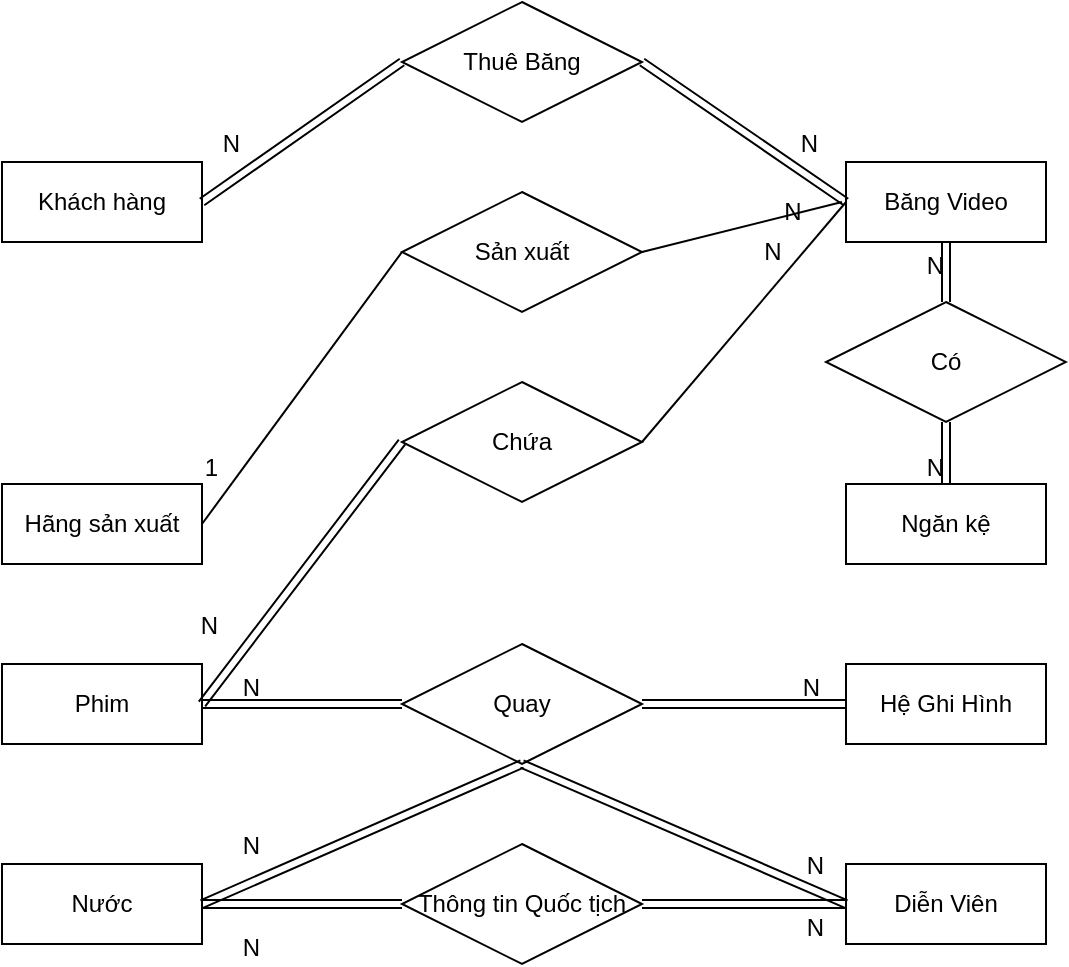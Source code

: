 <mxfile version="26.2.9">
  <diagram name="Page-1" id="sE5Lu7oL2mz3EywR8Kwq">
    <mxGraphModel dx="506" dy="530" grid="1" gridSize="10" guides="1" tooltips="1" connect="1" arrows="1" fold="1" page="1" pageScale="1" pageWidth="850" pageHeight="1100" math="0" shadow="0">
      <root>
        <mxCell id="0" />
        <mxCell id="1" parent="0" />
        <mxCell id="dkwdVcKG5z0yBtyaXRZx-1" value="Khách hàng" style="whiteSpace=wrap;html=1;align=center;" vertex="1" parent="1">
          <mxGeometry x="200" y="90" width="100" height="40" as="geometry" />
        </mxCell>
        <mxCell id="dkwdVcKG5z0yBtyaXRZx-2" value="Băng Video" style="whiteSpace=wrap;html=1;align=center;" vertex="1" parent="1">
          <mxGeometry x="622" y="90" width="100" height="40" as="geometry" />
        </mxCell>
        <mxCell id="dkwdVcKG5z0yBtyaXRZx-3" value="Hãng sản xuất" style="whiteSpace=wrap;html=1;align=center;" vertex="1" parent="1">
          <mxGeometry x="200" y="251" width="100" height="40" as="geometry" />
        </mxCell>
        <mxCell id="dkwdVcKG5z0yBtyaXRZx-4" value="Phim" style="whiteSpace=wrap;html=1;align=center;" vertex="1" parent="1">
          <mxGeometry x="200" y="341" width="100" height="40" as="geometry" />
        </mxCell>
        <mxCell id="dkwdVcKG5z0yBtyaXRZx-5" value="Ngăn kệ" style="whiteSpace=wrap;html=1;align=center;" vertex="1" parent="1">
          <mxGeometry x="622" y="251" width="100" height="40" as="geometry" />
        </mxCell>
        <mxCell id="dkwdVcKG5z0yBtyaXRZx-6" value="Nước" style="whiteSpace=wrap;html=1;align=center;" vertex="1" parent="1">
          <mxGeometry x="200" y="441" width="100" height="40" as="geometry" />
        </mxCell>
        <mxCell id="dkwdVcKG5z0yBtyaXRZx-7" value="Diễn Viên" style="whiteSpace=wrap;html=1;align=center;" vertex="1" parent="1">
          <mxGeometry x="622" y="441" width="100" height="40" as="geometry" />
        </mxCell>
        <mxCell id="dkwdVcKG5z0yBtyaXRZx-8" value="Hệ Ghi Hình" style="whiteSpace=wrap;html=1;align=center;" vertex="1" parent="1">
          <mxGeometry x="622" y="341" width="100" height="40" as="geometry" />
        </mxCell>
        <mxCell id="dkwdVcKG5z0yBtyaXRZx-19" value="Thuê Băng" style="shape=rhombus;perimeter=rhombusPerimeter;whiteSpace=wrap;html=1;align=center;" vertex="1" parent="1">
          <mxGeometry x="400" y="10" width="120" height="60" as="geometry" />
        </mxCell>
        <mxCell id="dkwdVcKG5z0yBtyaXRZx-20" value="" style="shape=link;html=1;rounded=0;exitX=0;exitY=0.5;exitDx=0;exitDy=0;entryX=1;entryY=0.5;entryDx=0;entryDy=0;" edge="1" parent="1" source="dkwdVcKG5z0yBtyaXRZx-19" target="dkwdVcKG5z0yBtyaXRZx-1">
          <mxGeometry relative="1" as="geometry">
            <mxPoint x="440" y="270" as="sourcePoint" />
            <mxPoint x="600" y="270" as="targetPoint" />
          </mxGeometry>
        </mxCell>
        <mxCell id="dkwdVcKG5z0yBtyaXRZx-21" value="N" style="resizable=0;html=1;whiteSpace=wrap;align=right;verticalAlign=bottom;" connectable="0" vertex="1" parent="dkwdVcKG5z0yBtyaXRZx-20">
          <mxGeometry x="1" relative="1" as="geometry">
            <mxPoint x="20" y="-20" as="offset" />
          </mxGeometry>
        </mxCell>
        <mxCell id="dkwdVcKG5z0yBtyaXRZx-23" value="" style="shape=link;html=1;rounded=0;exitX=1;exitY=0.5;exitDx=0;exitDy=0;entryX=0;entryY=0.5;entryDx=0;entryDy=0;" edge="1" parent="1" source="dkwdVcKG5z0yBtyaXRZx-19" target="dkwdVcKG5z0yBtyaXRZx-2">
          <mxGeometry relative="1" as="geometry">
            <mxPoint x="410" y="50" as="sourcePoint" />
            <mxPoint x="310" y="120" as="targetPoint" />
          </mxGeometry>
        </mxCell>
        <mxCell id="dkwdVcKG5z0yBtyaXRZx-24" value="N" style="resizable=0;html=1;whiteSpace=wrap;align=right;verticalAlign=bottom;" connectable="0" vertex="1" parent="dkwdVcKG5z0yBtyaXRZx-23">
          <mxGeometry x="1" relative="1" as="geometry">
            <mxPoint x="-12" y="-20" as="offset" />
          </mxGeometry>
        </mxCell>
        <mxCell id="dkwdVcKG5z0yBtyaXRZx-27" value="Sản xuất" style="shape=rhombus;perimeter=rhombusPerimeter;whiteSpace=wrap;html=1;align=center;" vertex="1" parent="1">
          <mxGeometry x="400" y="105" width="120" height="60" as="geometry" />
        </mxCell>
        <mxCell id="dkwdVcKG5z0yBtyaXRZx-28" value="" style="endArrow=none;html=1;rounded=0;exitX=0;exitY=0.5;exitDx=0;exitDy=0;entryX=1;entryY=0.5;entryDx=0;entryDy=0;" edge="1" parent="1" source="dkwdVcKG5z0yBtyaXRZx-27" target="dkwdVcKG5z0yBtyaXRZx-3">
          <mxGeometry relative="1" as="geometry">
            <mxPoint x="450" y="390" as="sourcePoint" />
            <mxPoint x="610" y="390" as="targetPoint" />
          </mxGeometry>
        </mxCell>
        <mxCell id="dkwdVcKG5z0yBtyaXRZx-29" value="1" style="resizable=0;html=1;whiteSpace=wrap;align=right;verticalAlign=bottom;" connectable="0" vertex="1" parent="dkwdVcKG5z0yBtyaXRZx-28">
          <mxGeometry x="1" relative="1" as="geometry">
            <mxPoint x="10" y="-20" as="offset" />
          </mxGeometry>
        </mxCell>
        <mxCell id="dkwdVcKG5z0yBtyaXRZx-30" value="" style="endArrow=none;html=1;rounded=0;exitX=1;exitY=0.5;exitDx=0;exitDy=0;" edge="1" parent="1" source="dkwdVcKG5z0yBtyaXRZx-27">
          <mxGeometry relative="1" as="geometry">
            <mxPoint x="400" y="380" as="sourcePoint" />
            <mxPoint x="620" y="110" as="targetPoint" />
          </mxGeometry>
        </mxCell>
        <mxCell id="dkwdVcKG5z0yBtyaXRZx-31" value="N" style="text;html=1;align=center;verticalAlign=middle;resizable=0;points=[];autosize=1;strokeColor=none;fillColor=none;" vertex="1" parent="1">
          <mxGeometry x="580" y="100" width="30" height="30" as="geometry" />
        </mxCell>
        <mxCell id="dkwdVcKG5z0yBtyaXRZx-33" value="Có" style="shape=rhombus;perimeter=rhombusPerimeter;whiteSpace=wrap;html=1;align=center;" vertex="1" parent="1">
          <mxGeometry x="612" y="160" width="120" height="60" as="geometry" />
        </mxCell>
        <mxCell id="dkwdVcKG5z0yBtyaXRZx-36" value="" style="shape=link;html=1;rounded=0;exitX=0.5;exitY=1;exitDx=0;exitDy=0;entryX=0.5;entryY=0;entryDx=0;entryDy=0;" edge="1" parent="1" source="dkwdVcKG5z0yBtyaXRZx-33" target="dkwdVcKG5z0yBtyaXRZx-5">
          <mxGeometry relative="1" as="geometry">
            <mxPoint x="500" y="280" as="sourcePoint" />
            <mxPoint x="660" y="280" as="targetPoint" />
          </mxGeometry>
        </mxCell>
        <mxCell id="dkwdVcKG5z0yBtyaXRZx-37" value="N" style="resizable=0;html=1;whiteSpace=wrap;align=right;verticalAlign=bottom;" connectable="0" vertex="1" parent="dkwdVcKG5z0yBtyaXRZx-36">
          <mxGeometry x="1" relative="1" as="geometry" />
        </mxCell>
        <mxCell id="dkwdVcKG5z0yBtyaXRZx-38" value="" style="shape=link;html=1;rounded=0;entryX=0.5;entryY=1;entryDx=0;entryDy=0;" edge="1" parent="1" source="dkwdVcKG5z0yBtyaXRZx-33" target="dkwdVcKG5z0yBtyaXRZx-2">
          <mxGeometry relative="1" as="geometry">
            <mxPoint x="500" y="280" as="sourcePoint" />
            <mxPoint x="590" y="220" as="targetPoint" />
          </mxGeometry>
        </mxCell>
        <mxCell id="dkwdVcKG5z0yBtyaXRZx-39" value="N" style="resizable=0;html=1;whiteSpace=wrap;align=right;verticalAlign=bottom;" connectable="0" vertex="1" parent="dkwdVcKG5z0yBtyaXRZx-38">
          <mxGeometry x="1" relative="1" as="geometry">
            <mxPoint y="20" as="offset" />
          </mxGeometry>
        </mxCell>
        <mxCell id="dkwdVcKG5z0yBtyaXRZx-40" value="Chứa" style="shape=rhombus;perimeter=rhombusPerimeter;whiteSpace=wrap;html=1;align=center;" vertex="1" parent="1">
          <mxGeometry x="400" y="200" width="120" height="60" as="geometry" />
        </mxCell>
        <mxCell id="dkwdVcKG5z0yBtyaXRZx-41" value="" style="endArrow=none;html=1;rounded=0;exitX=1;exitY=0.5;exitDx=0;exitDy=0;entryX=0;entryY=0.5;entryDx=0;entryDy=0;" edge="1" parent="1" source="dkwdVcKG5z0yBtyaXRZx-40" target="dkwdVcKG5z0yBtyaXRZx-2">
          <mxGeometry relative="1" as="geometry">
            <mxPoint x="400" y="280" as="sourcePoint" />
            <mxPoint x="560" y="280" as="targetPoint" />
          </mxGeometry>
        </mxCell>
        <mxCell id="dkwdVcKG5z0yBtyaXRZx-42" value="N" style="text;html=1;align=center;verticalAlign=middle;resizable=0;points=[];autosize=1;strokeColor=none;fillColor=none;" vertex="1" parent="1">
          <mxGeometry x="570" y="120" width="30" height="30" as="geometry" />
        </mxCell>
        <mxCell id="dkwdVcKG5z0yBtyaXRZx-45" value="" style="shape=link;html=1;rounded=0;exitX=0;exitY=0.5;exitDx=0;exitDy=0;entryX=1;entryY=0.5;entryDx=0;entryDy=0;" edge="1" parent="1" source="dkwdVcKG5z0yBtyaXRZx-40" target="dkwdVcKG5z0yBtyaXRZx-4">
          <mxGeometry relative="1" as="geometry">
            <mxPoint x="400" y="380" as="sourcePoint" />
            <mxPoint x="560" y="380" as="targetPoint" />
          </mxGeometry>
        </mxCell>
        <mxCell id="dkwdVcKG5z0yBtyaXRZx-46" value="N" style="resizable=0;html=1;whiteSpace=wrap;align=right;verticalAlign=bottom;" connectable="0" vertex="1" parent="dkwdVcKG5z0yBtyaXRZx-45">
          <mxGeometry x="1" relative="1" as="geometry">
            <mxPoint x="10" y="-31" as="offset" />
          </mxGeometry>
        </mxCell>
        <mxCell id="dkwdVcKG5z0yBtyaXRZx-47" value="Quay" style="shape=rhombus;perimeter=rhombusPerimeter;whiteSpace=wrap;html=1;align=center;" vertex="1" parent="1">
          <mxGeometry x="400" y="331" width="120" height="60" as="geometry" />
        </mxCell>
        <mxCell id="dkwdVcKG5z0yBtyaXRZx-48" value="" style="shape=link;html=1;rounded=0;exitX=0;exitY=0.5;exitDx=0;exitDy=0;entryX=1;entryY=0.5;entryDx=0;entryDy=0;" edge="1" parent="1" source="dkwdVcKG5z0yBtyaXRZx-47" target="dkwdVcKG5z0yBtyaXRZx-4">
          <mxGeometry relative="1" as="geometry">
            <mxPoint x="400" y="380" as="sourcePoint" />
            <mxPoint x="560" y="380" as="targetPoint" />
          </mxGeometry>
        </mxCell>
        <mxCell id="dkwdVcKG5z0yBtyaXRZx-49" value="N" style="resizable=0;html=1;whiteSpace=wrap;align=right;verticalAlign=bottom;" connectable="0" vertex="1" parent="dkwdVcKG5z0yBtyaXRZx-48">
          <mxGeometry x="1" relative="1" as="geometry">
            <mxPoint x="30" as="offset" />
          </mxGeometry>
        </mxCell>
        <mxCell id="dkwdVcKG5z0yBtyaXRZx-50" value="" style="shape=link;html=1;rounded=0;exitX=1;exitY=0.5;exitDx=0;exitDy=0;entryX=0;entryY=0.5;entryDx=0;entryDy=0;" edge="1" parent="1" source="dkwdVcKG5z0yBtyaXRZx-47" target="dkwdVcKG5z0yBtyaXRZx-8">
          <mxGeometry relative="1" as="geometry">
            <mxPoint x="410" y="371" as="sourcePoint" />
            <mxPoint x="310" y="371" as="targetPoint" />
          </mxGeometry>
        </mxCell>
        <mxCell id="dkwdVcKG5z0yBtyaXRZx-51" value="N" style="resizable=0;html=1;whiteSpace=wrap;align=right;verticalAlign=bottom;" connectable="0" vertex="1" parent="dkwdVcKG5z0yBtyaXRZx-50">
          <mxGeometry x="1" relative="1" as="geometry">
            <mxPoint x="-12" as="offset" />
          </mxGeometry>
        </mxCell>
        <mxCell id="dkwdVcKG5z0yBtyaXRZx-52" value="" style="shape=link;html=1;rounded=0;entryX=1;entryY=0.5;entryDx=0;entryDy=0;exitX=0.5;exitY=1;exitDx=0;exitDy=0;" edge="1" parent="1" source="dkwdVcKG5z0yBtyaXRZx-47" target="dkwdVcKG5z0yBtyaXRZx-6">
          <mxGeometry relative="1" as="geometry">
            <mxPoint x="400" y="480" as="sourcePoint" />
            <mxPoint x="560" y="480" as="targetPoint" />
          </mxGeometry>
        </mxCell>
        <mxCell id="dkwdVcKG5z0yBtyaXRZx-53" value="N" style="resizable=0;html=1;whiteSpace=wrap;align=right;verticalAlign=bottom;" connectable="0" vertex="1" parent="dkwdVcKG5z0yBtyaXRZx-52">
          <mxGeometry x="1" relative="1" as="geometry">
            <mxPoint x="30" y="-20" as="offset" />
          </mxGeometry>
        </mxCell>
        <mxCell id="dkwdVcKG5z0yBtyaXRZx-54" value="" style="shape=link;html=1;rounded=0;exitX=0.5;exitY=1;exitDx=0;exitDy=0;entryX=0;entryY=0.5;entryDx=0;entryDy=0;" edge="1" parent="1" source="dkwdVcKG5z0yBtyaXRZx-47" target="dkwdVcKG5z0yBtyaXRZx-7">
          <mxGeometry relative="1" as="geometry">
            <mxPoint x="400" y="480" as="sourcePoint" />
            <mxPoint x="560" y="480" as="targetPoint" />
          </mxGeometry>
        </mxCell>
        <mxCell id="dkwdVcKG5z0yBtyaXRZx-55" value="N" style="resizable=0;html=1;whiteSpace=wrap;align=right;verticalAlign=bottom;" connectable="0" vertex="1" parent="dkwdVcKG5z0yBtyaXRZx-54">
          <mxGeometry x="1" relative="1" as="geometry">
            <mxPoint x="-10" y="-11" as="offset" />
          </mxGeometry>
        </mxCell>
        <mxCell id="dkwdVcKG5z0yBtyaXRZx-57" value="Thông tin Quốc tịch" style="shape=rhombus;perimeter=rhombusPerimeter;whiteSpace=wrap;html=1;align=center;" vertex="1" parent="1">
          <mxGeometry x="400" y="431" width="120" height="60" as="geometry" />
        </mxCell>
        <mxCell id="dkwdVcKG5z0yBtyaXRZx-58" value="" style="shape=link;html=1;rounded=0;exitX=0;exitY=0.5;exitDx=0;exitDy=0;entryX=1;entryY=0.5;entryDx=0;entryDy=0;" edge="1" parent="1" source="dkwdVcKG5z0yBtyaXRZx-57" target="dkwdVcKG5z0yBtyaXRZx-6">
          <mxGeometry relative="1" as="geometry">
            <mxPoint x="400" y="480" as="sourcePoint" />
            <mxPoint x="560" y="480" as="targetPoint" />
          </mxGeometry>
        </mxCell>
        <mxCell id="dkwdVcKG5z0yBtyaXRZx-59" value="N" style="resizable=0;html=1;whiteSpace=wrap;align=right;verticalAlign=bottom;" connectable="0" vertex="1" parent="dkwdVcKG5z0yBtyaXRZx-58">
          <mxGeometry x="1" relative="1" as="geometry">
            <mxPoint x="30" y="30" as="offset" />
          </mxGeometry>
        </mxCell>
        <mxCell id="dkwdVcKG5z0yBtyaXRZx-60" value="" style="shape=link;html=1;rounded=0;exitX=1;exitY=0.5;exitDx=0;exitDy=0;entryX=0;entryY=0.5;entryDx=0;entryDy=0;" edge="1" parent="1" source="dkwdVcKG5z0yBtyaXRZx-57" target="dkwdVcKG5z0yBtyaXRZx-7">
          <mxGeometry relative="1" as="geometry">
            <mxPoint x="410" y="471" as="sourcePoint" />
            <mxPoint x="310" y="471" as="targetPoint" />
          </mxGeometry>
        </mxCell>
        <mxCell id="dkwdVcKG5z0yBtyaXRZx-61" value="N" style="resizable=0;html=1;whiteSpace=wrap;align=right;verticalAlign=bottom;" connectable="0" vertex="1" parent="dkwdVcKG5z0yBtyaXRZx-60">
          <mxGeometry x="1" relative="1" as="geometry">
            <mxPoint x="-10" y="20" as="offset" />
          </mxGeometry>
        </mxCell>
      </root>
    </mxGraphModel>
  </diagram>
</mxfile>
